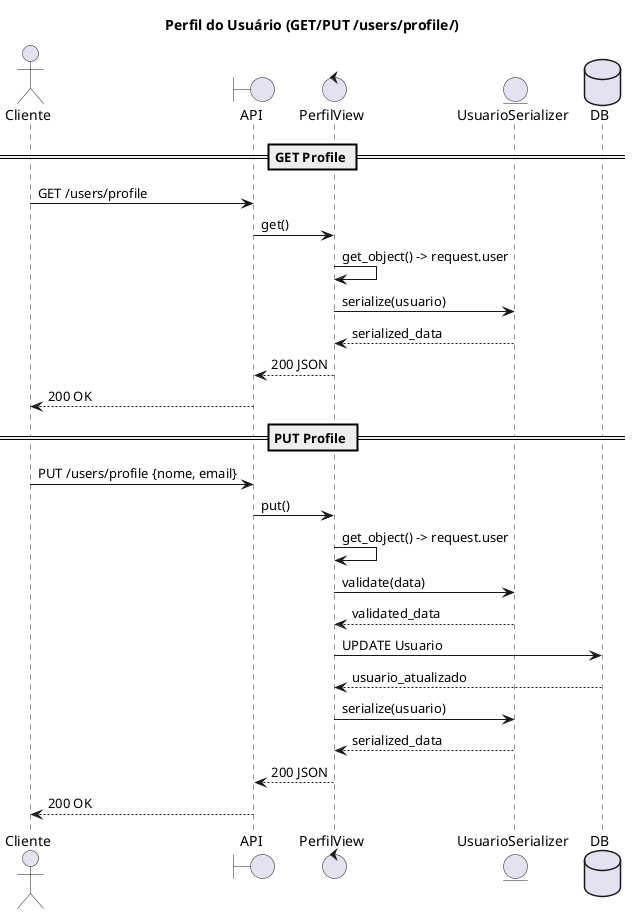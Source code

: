 @startuml users_profile
!define DIRECTION left to right direction
title Perfil do Usuário (GET/PUT /users/profile/)
actor Cliente
boundary API as B
control "PerfilView" as V
entity "UsuarioSerializer" as S
database DB

== GET Profile ==
Cliente -> B : GET /users/profile
B -> V : get()
V -> V : get_object() -> request.user
V -> S : serialize(usuario)
S --> V : serialized_data
V --> B : 200 JSON
B --> Cliente : 200 OK

== PUT Profile ==
Cliente -> B : PUT /users/profile {nome, email}
B -> V : put()
V -> V : get_object() -> request.user
V -> S : validate(data)
S --> V : validated_data
V -> DB : UPDATE Usuario
DB --> V : usuario_atualizado
V -> S : serialize(usuario)
S --> V : serialized_data
V --> B : 200 JSON
B --> Cliente : 200 OK
@enduml